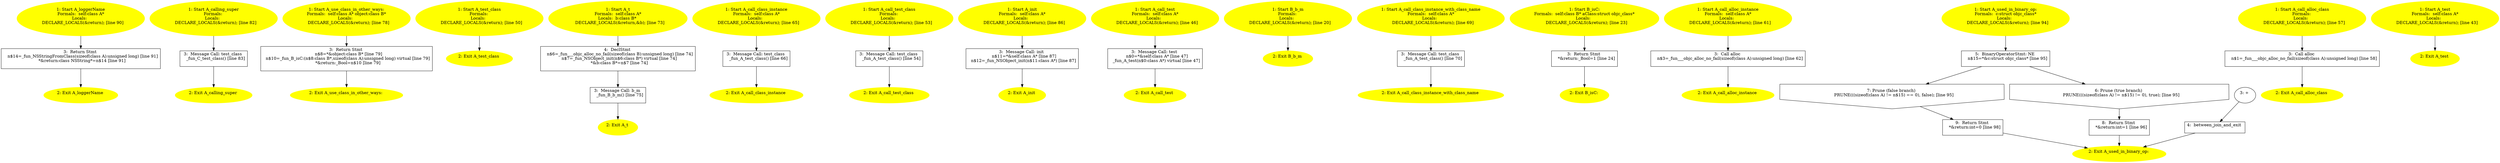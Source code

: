 /* @generated */
digraph iCFG {
"A_loggerNameinstance.dbe7038f327a3dcb1f8c0f718498ccc9_3" [label="3:  Return Stmt \n   n$14=_fun_NSStringFromClass(sizeof(class A):unsigned long) [line 91]\n  *&return:class NSString*=n$14 [line 91]\n " shape="box"]
	

	 "A_loggerNameinstance.dbe7038f327a3dcb1f8c0f718498ccc9_3" -> "A_loggerNameinstance.dbe7038f327a3dcb1f8c0f718498ccc9_2" ;
"A_loggerNameinstance.dbe7038f327a3dcb1f8c0f718498ccc9_2" [label="2: Exit A_loggerName \n  " color=yellow style=filled]
	

"A_loggerNameinstance.dbe7038f327a3dcb1f8c0f718498ccc9_1" [label="1: Start A_loggerName\nFormals:  self:class A*\nLocals:  \n   DECLARE_LOCALS(&return); [line 90]\n " color=yellow style=filled]
	

	 "A_loggerNameinstance.dbe7038f327a3dcb1f8c0f718498ccc9_1" -> "A_loggerNameinstance.dbe7038f327a3dcb1f8c0f718498ccc9_3" ;
"A_calling_superclass.e618d5cc8fee243f21e2b36705e481da_3" [label="3:  Message Call: test_class \n   _fun_C_test_class() [line 83]\n " shape="box"]
	

	 "A_calling_superclass.e618d5cc8fee243f21e2b36705e481da_3" -> "A_calling_superclass.e618d5cc8fee243f21e2b36705e481da_2" ;
"A_calling_superclass.e618d5cc8fee243f21e2b36705e481da_2" [label="2: Exit A_calling_super \n  " color=yellow style=filled]
	

"A_calling_superclass.e618d5cc8fee243f21e2b36705e481da_1" [label="1: Start A_calling_super\nFormals: \nLocals:  \n   DECLARE_LOCALS(&return); [line 82]\n " color=yellow style=filled]
	

	 "A_calling_superclass.e618d5cc8fee243f21e2b36705e481da_1" -> "A_calling_superclass.e618d5cc8fee243f21e2b36705e481da_3" ;
"A_use_class_in_other_ways:instance.fddf6dc4997c3780ef4f234353d8e4e5_3" [label="3:  Return Stmt \n   n$8=*&object:class B* [line 79]\n  n$10=_fun_B_isC:(n$8:class B*,sizeof(class A):unsigned long) virtual [line 79]\n  *&return:_Bool=n$10 [line 79]\n " shape="box"]
	

	 "A_use_class_in_other_ways:instance.fddf6dc4997c3780ef4f234353d8e4e5_3" -> "A_use_class_in_other_ways:instance.fddf6dc4997c3780ef4f234353d8e4e5_2" ;
"A_use_class_in_other_ways:instance.fddf6dc4997c3780ef4f234353d8e4e5_2" [label="2: Exit A_use_class_in_other_ways: \n  " color=yellow style=filled]
	

"A_use_class_in_other_ways:instance.fddf6dc4997c3780ef4f234353d8e4e5_1" [label="1: Start A_use_class_in_other_ways:\nFormals:  self:class A* object:class B*\nLocals:  \n   DECLARE_LOCALS(&return); [line 78]\n " color=yellow style=filled]
	

	 "A_use_class_in_other_ways:instance.fddf6dc4997c3780ef4f234353d8e4e5_1" -> "A_use_class_in_other_ways:instance.fddf6dc4997c3780ef4f234353d8e4e5_3" ;
"A_test_classclass.da15cfbbe4272c36c44523c2463d809f_2" [label="2: Exit A_test_class \n  " color=yellow style=filled]
	

"A_test_classclass.da15cfbbe4272c36c44523c2463d809f_1" [label="1: Start A_test_class\nFormals: \nLocals:  \n   DECLARE_LOCALS(&return); [line 50]\n " color=yellow style=filled]
	

	 "A_test_classclass.da15cfbbe4272c36c44523c2463d809f_1" -> "A_test_classclass.da15cfbbe4272c36c44523c2463d809f_2" ;
"A_tinstance.e26e083185bf06fd235c1ceac935f1fa_4" [label="4:  DeclStmt \n   n$6=_fun___objc_alloc_no_fail(sizeof(class B):unsigned long) [line 74]\n  n$7=_fun_NSObject_init(n$6:class B*) virtual [line 74]\n  *&b:class B*=n$7 [line 74]\n " shape="box"]
	

	 "A_tinstance.e26e083185bf06fd235c1ceac935f1fa_4" -> "A_tinstance.e26e083185bf06fd235c1ceac935f1fa_3" ;
"A_tinstance.e26e083185bf06fd235c1ceac935f1fa_3" [label="3:  Message Call: b_m \n   _fun_B_b_m() [line 75]\n " shape="box"]
	

	 "A_tinstance.e26e083185bf06fd235c1ceac935f1fa_3" -> "A_tinstance.e26e083185bf06fd235c1ceac935f1fa_2" ;
"A_tinstance.e26e083185bf06fd235c1ceac935f1fa_2" [label="2: Exit A_t \n  " color=yellow style=filled]
	

"A_tinstance.e26e083185bf06fd235c1ceac935f1fa_1" [label="1: Start A_t\nFormals:  self:class A*\nLocals:  b:class B* \n   DECLARE_LOCALS(&return,&b); [line 73]\n " color=yellow style=filled]
	

	 "A_tinstance.e26e083185bf06fd235c1ceac935f1fa_1" -> "A_tinstance.e26e083185bf06fd235c1ceac935f1fa_4" ;
"A_call_class_instanceinstance.11c6fd868283486d619926be2c4ed116_3" [label="3:  Message Call: test_class \n   _fun_A_test_class() [line 66]\n " shape="box"]
	

	 "A_call_class_instanceinstance.11c6fd868283486d619926be2c4ed116_3" -> "A_call_class_instanceinstance.11c6fd868283486d619926be2c4ed116_2" ;
"A_call_class_instanceinstance.11c6fd868283486d619926be2c4ed116_2" [label="2: Exit A_call_class_instance \n  " color=yellow style=filled]
	

"A_call_class_instanceinstance.11c6fd868283486d619926be2c4ed116_1" [label="1: Start A_call_class_instance\nFormals:  self:class A*\nLocals:  \n   DECLARE_LOCALS(&return); [line 65]\n " color=yellow style=filled]
	

	 "A_call_class_instanceinstance.11c6fd868283486d619926be2c4ed116_1" -> "A_call_class_instanceinstance.11c6fd868283486d619926be2c4ed116_3" ;
"A_call_test_classclass.8e4305845f9142896eb41f5b6c9dcf7c_3" [label="3:  Message Call: test_class \n   _fun_A_test_class() [line 54]\n " shape="box"]
	

	 "A_call_test_classclass.8e4305845f9142896eb41f5b6c9dcf7c_3" -> "A_call_test_classclass.8e4305845f9142896eb41f5b6c9dcf7c_2" ;
"A_call_test_classclass.8e4305845f9142896eb41f5b6c9dcf7c_2" [label="2: Exit A_call_test_class \n  " color=yellow style=filled]
	

"A_call_test_classclass.8e4305845f9142896eb41f5b6c9dcf7c_1" [label="1: Start A_call_test_class\nFormals: \nLocals:  \n   DECLARE_LOCALS(&return); [line 53]\n " color=yellow style=filled]
	

	 "A_call_test_classclass.8e4305845f9142896eb41f5b6c9dcf7c_1" -> "A_call_test_classclass.8e4305845f9142896eb41f5b6c9dcf7c_3" ;
"A_initinstance.0eaafe8d41de0b5cab8d4476439af05d_3" [label="3:  Message Call: init \n   n$11=*&self:class A* [line 87]\n  n$12=_fun_NSObject_init(n$11:class A*) [line 87]\n " shape="box"]
	

	 "A_initinstance.0eaafe8d41de0b5cab8d4476439af05d_3" -> "A_initinstance.0eaafe8d41de0b5cab8d4476439af05d_2" ;
"A_initinstance.0eaafe8d41de0b5cab8d4476439af05d_2" [label="2: Exit A_init \n  " color=yellow style=filled]
	

"A_initinstance.0eaafe8d41de0b5cab8d4476439af05d_1" [label="1: Start A_init\nFormals:  self:class A*\nLocals:  \n   DECLARE_LOCALS(&return); [line 86]\n " color=yellow style=filled]
	

	 "A_initinstance.0eaafe8d41de0b5cab8d4476439af05d_1" -> "A_initinstance.0eaafe8d41de0b5cab8d4476439af05d_3" ;
"A_call_testinstance.2d429081f525fd635756831117de1a90_3" [label="3:  Message Call: test \n   n$0=*&self:class A* [line 47]\n  _fun_A_test(n$0:class A*) virtual [line 47]\n " shape="box"]
	

	 "A_call_testinstance.2d429081f525fd635756831117de1a90_3" -> "A_call_testinstance.2d429081f525fd635756831117de1a90_2" ;
"A_call_testinstance.2d429081f525fd635756831117de1a90_2" [label="2: Exit A_call_test \n  " color=yellow style=filled]
	

"A_call_testinstance.2d429081f525fd635756831117de1a90_1" [label="1: Start A_call_test\nFormals:  self:class A*\nLocals:  \n   DECLARE_LOCALS(&return); [line 46]\n " color=yellow style=filled]
	

	 "A_call_testinstance.2d429081f525fd635756831117de1a90_1" -> "A_call_testinstance.2d429081f525fd635756831117de1a90_3" ;
"B_b_mclass.c3449641bf98c64c953a9b66ea8c8546_2" [label="2: Exit B_b_m \n  " color=yellow style=filled]
	

"B_b_mclass.c3449641bf98c64c953a9b66ea8c8546_1" [label="1: Start B_b_m\nFormals: \nLocals:  \n   DECLARE_LOCALS(&return); [line 20]\n " color=yellow style=filled]
	

	 "B_b_mclass.c3449641bf98c64c953a9b66ea8c8546_1" -> "B_b_mclass.c3449641bf98c64c953a9b66ea8c8546_2" ;
"A_call_class_instance_with_class_nameinstance.14f29f885d58f795beb4b1aaa7906d07_3" [label="3:  Message Call: test_class \n   _fun_A_test_class() [line 70]\n " shape="box"]
	

	 "A_call_class_instance_with_class_nameinstance.14f29f885d58f795beb4b1aaa7906d07_3" -> "A_call_class_instance_with_class_nameinstance.14f29f885d58f795beb4b1aaa7906d07_2" ;
"A_call_class_instance_with_class_nameinstance.14f29f885d58f795beb4b1aaa7906d07_2" [label="2: Exit A_call_class_instance_with_class_name \n  " color=yellow style=filled]
	

"A_call_class_instance_with_class_nameinstance.14f29f885d58f795beb4b1aaa7906d07_1" [label="1: Start A_call_class_instance_with_class_name\nFormals:  self:class A*\nLocals:  \n   DECLARE_LOCALS(&return); [line 69]\n " color=yellow style=filled]
	

	 "A_call_class_instance_with_class_nameinstance.14f29f885d58f795beb4b1aaa7906d07_1" -> "A_call_class_instance_with_class_nameinstance.14f29f885d58f795beb4b1aaa7906d07_3" ;
"B_isC:instance.f4a43e72d7f1cf69316b3a3975cceb26_3" [label="3:  Return Stmt \n   *&return:_Bool=1 [line 24]\n " shape="box"]
	

	 "B_isC:instance.f4a43e72d7f1cf69316b3a3975cceb26_3" -> "B_isC:instance.f4a43e72d7f1cf69316b3a3975cceb26_2" ;
"B_isC:instance.f4a43e72d7f1cf69316b3a3975cceb26_2" [label="2: Exit B_isC: \n  " color=yellow style=filled]
	

"B_isC:instance.f4a43e72d7f1cf69316b3a3975cceb26_1" [label="1: Start B_isC:\nFormals:  self:class B* aClass:struct objc_class*\nLocals:  \n   DECLARE_LOCALS(&return); [line 23]\n " color=yellow style=filled]
	

	 "B_isC:instance.f4a43e72d7f1cf69316b3a3975cceb26_1" -> "B_isC:instance.f4a43e72d7f1cf69316b3a3975cceb26_3" ;
"A_call_alloc_instanceinstance.2e2b9c41e6b23b874e5935dc39466ba6_3" [label="3:  Call alloc \n   n$3=_fun___objc_alloc_no_fail(sizeof(class A):unsigned long) [line 62]\n " shape="box"]
	

	 "A_call_alloc_instanceinstance.2e2b9c41e6b23b874e5935dc39466ba6_3" -> "A_call_alloc_instanceinstance.2e2b9c41e6b23b874e5935dc39466ba6_2" ;
"A_call_alloc_instanceinstance.2e2b9c41e6b23b874e5935dc39466ba6_2" [label="2: Exit A_call_alloc_instance \n  " color=yellow style=filled]
	

"A_call_alloc_instanceinstance.2e2b9c41e6b23b874e5935dc39466ba6_1" [label="1: Start A_call_alloc_instance\nFormals:  self:class A*\nLocals:  \n   DECLARE_LOCALS(&return); [line 61]\n " color=yellow style=filled]
	

	 "A_call_alloc_instanceinstance.2e2b9c41e6b23b874e5935dc39466ba6_1" -> "A_call_alloc_instanceinstance.2e2b9c41e6b23b874e5935dc39466ba6_3" ;
"A_used_in_binary_op:class.70964bf8a81ca7d128fea2df97c0c9f9_9" [label="9:  Return Stmt \n   *&return:int=0 [line 98]\n " shape="box"]
	

	 "A_used_in_binary_op:class.70964bf8a81ca7d128fea2df97c0c9f9_9" -> "A_used_in_binary_op:class.70964bf8a81ca7d128fea2df97c0c9f9_2" ;
"A_used_in_binary_op:class.70964bf8a81ca7d128fea2df97c0c9f9_8" [label="8:  Return Stmt \n   *&return:int=1 [line 96]\n " shape="box"]
	

	 "A_used_in_binary_op:class.70964bf8a81ca7d128fea2df97c0c9f9_8" -> "A_used_in_binary_op:class.70964bf8a81ca7d128fea2df97c0c9f9_2" ;
"A_used_in_binary_op:class.70964bf8a81ca7d128fea2df97c0c9f9_7" [label="7: Prune (false branch) \n   PRUNE(((sizeof(class A) != n$15) == 0), false); [line 95]\n " shape="invhouse"]
	

	 "A_used_in_binary_op:class.70964bf8a81ca7d128fea2df97c0c9f9_7" -> "A_used_in_binary_op:class.70964bf8a81ca7d128fea2df97c0c9f9_9" ;
"A_used_in_binary_op:class.70964bf8a81ca7d128fea2df97c0c9f9_6" [label="6: Prune (true branch) \n   PRUNE(((sizeof(class A) != n$15) != 0), true); [line 95]\n " shape="invhouse"]
	

	 "A_used_in_binary_op:class.70964bf8a81ca7d128fea2df97c0c9f9_6" -> "A_used_in_binary_op:class.70964bf8a81ca7d128fea2df97c0c9f9_8" ;
"A_used_in_binary_op:class.70964bf8a81ca7d128fea2df97c0c9f9_5" [label="5:  BinaryOperatorStmt: NE \n   n$15=*&c:struct objc_class* [line 95]\n " shape="box"]
	

	 "A_used_in_binary_op:class.70964bf8a81ca7d128fea2df97c0c9f9_5" -> "A_used_in_binary_op:class.70964bf8a81ca7d128fea2df97c0c9f9_6" ;
	 "A_used_in_binary_op:class.70964bf8a81ca7d128fea2df97c0c9f9_5" -> "A_used_in_binary_op:class.70964bf8a81ca7d128fea2df97c0c9f9_7" ;
"A_used_in_binary_op:class.70964bf8a81ca7d128fea2df97c0c9f9_4" [label="4:  between_join_and_exit \n  " shape="box"]
	

	 "A_used_in_binary_op:class.70964bf8a81ca7d128fea2df97c0c9f9_4" -> "A_used_in_binary_op:class.70964bf8a81ca7d128fea2df97c0c9f9_2" ;
"A_used_in_binary_op:class.70964bf8a81ca7d128fea2df97c0c9f9_3" [label="3: + \n  " ]
	

	 "A_used_in_binary_op:class.70964bf8a81ca7d128fea2df97c0c9f9_3" -> "A_used_in_binary_op:class.70964bf8a81ca7d128fea2df97c0c9f9_4" ;
"A_used_in_binary_op:class.70964bf8a81ca7d128fea2df97c0c9f9_2" [label="2: Exit A_used_in_binary_op: \n  " color=yellow style=filled]
	

"A_used_in_binary_op:class.70964bf8a81ca7d128fea2df97c0c9f9_1" [label="1: Start A_used_in_binary_op:\nFormals:  c:struct objc_class*\nLocals:  \n   DECLARE_LOCALS(&return); [line 94]\n " color=yellow style=filled]
	

	 "A_used_in_binary_op:class.70964bf8a81ca7d128fea2df97c0c9f9_1" -> "A_used_in_binary_op:class.70964bf8a81ca7d128fea2df97c0c9f9_5" ;
"A_call_alloc_classclass.fa1b4b0eb0e3f1a75227443a6e9df2de_3" [label="3:  Call alloc \n   n$1=_fun___objc_alloc_no_fail(sizeof(class A):unsigned long) [line 58]\n " shape="box"]
	

	 "A_call_alloc_classclass.fa1b4b0eb0e3f1a75227443a6e9df2de_3" -> "A_call_alloc_classclass.fa1b4b0eb0e3f1a75227443a6e9df2de_2" ;
"A_call_alloc_classclass.fa1b4b0eb0e3f1a75227443a6e9df2de_2" [label="2: Exit A_call_alloc_class \n  " color=yellow style=filled]
	

"A_call_alloc_classclass.fa1b4b0eb0e3f1a75227443a6e9df2de_1" [label="1: Start A_call_alloc_class\nFormals: \nLocals:  \n   DECLARE_LOCALS(&return); [line 57]\n " color=yellow style=filled]
	

	 "A_call_alloc_classclass.fa1b4b0eb0e3f1a75227443a6e9df2de_1" -> "A_call_alloc_classclass.fa1b4b0eb0e3f1a75227443a6e9df2de_3" ;
"A_testinstance.9c07ab3564e397c493a761ff7a89496e_2" [label="2: Exit A_test \n  " color=yellow style=filled]
	

"A_testinstance.9c07ab3564e397c493a761ff7a89496e_1" [label="1: Start A_test\nFormals:  self:class A*\nLocals:  \n   DECLARE_LOCALS(&return); [line 43]\n " color=yellow style=filled]
	

	 "A_testinstance.9c07ab3564e397c493a761ff7a89496e_1" -> "A_testinstance.9c07ab3564e397c493a761ff7a89496e_2" ;
}
